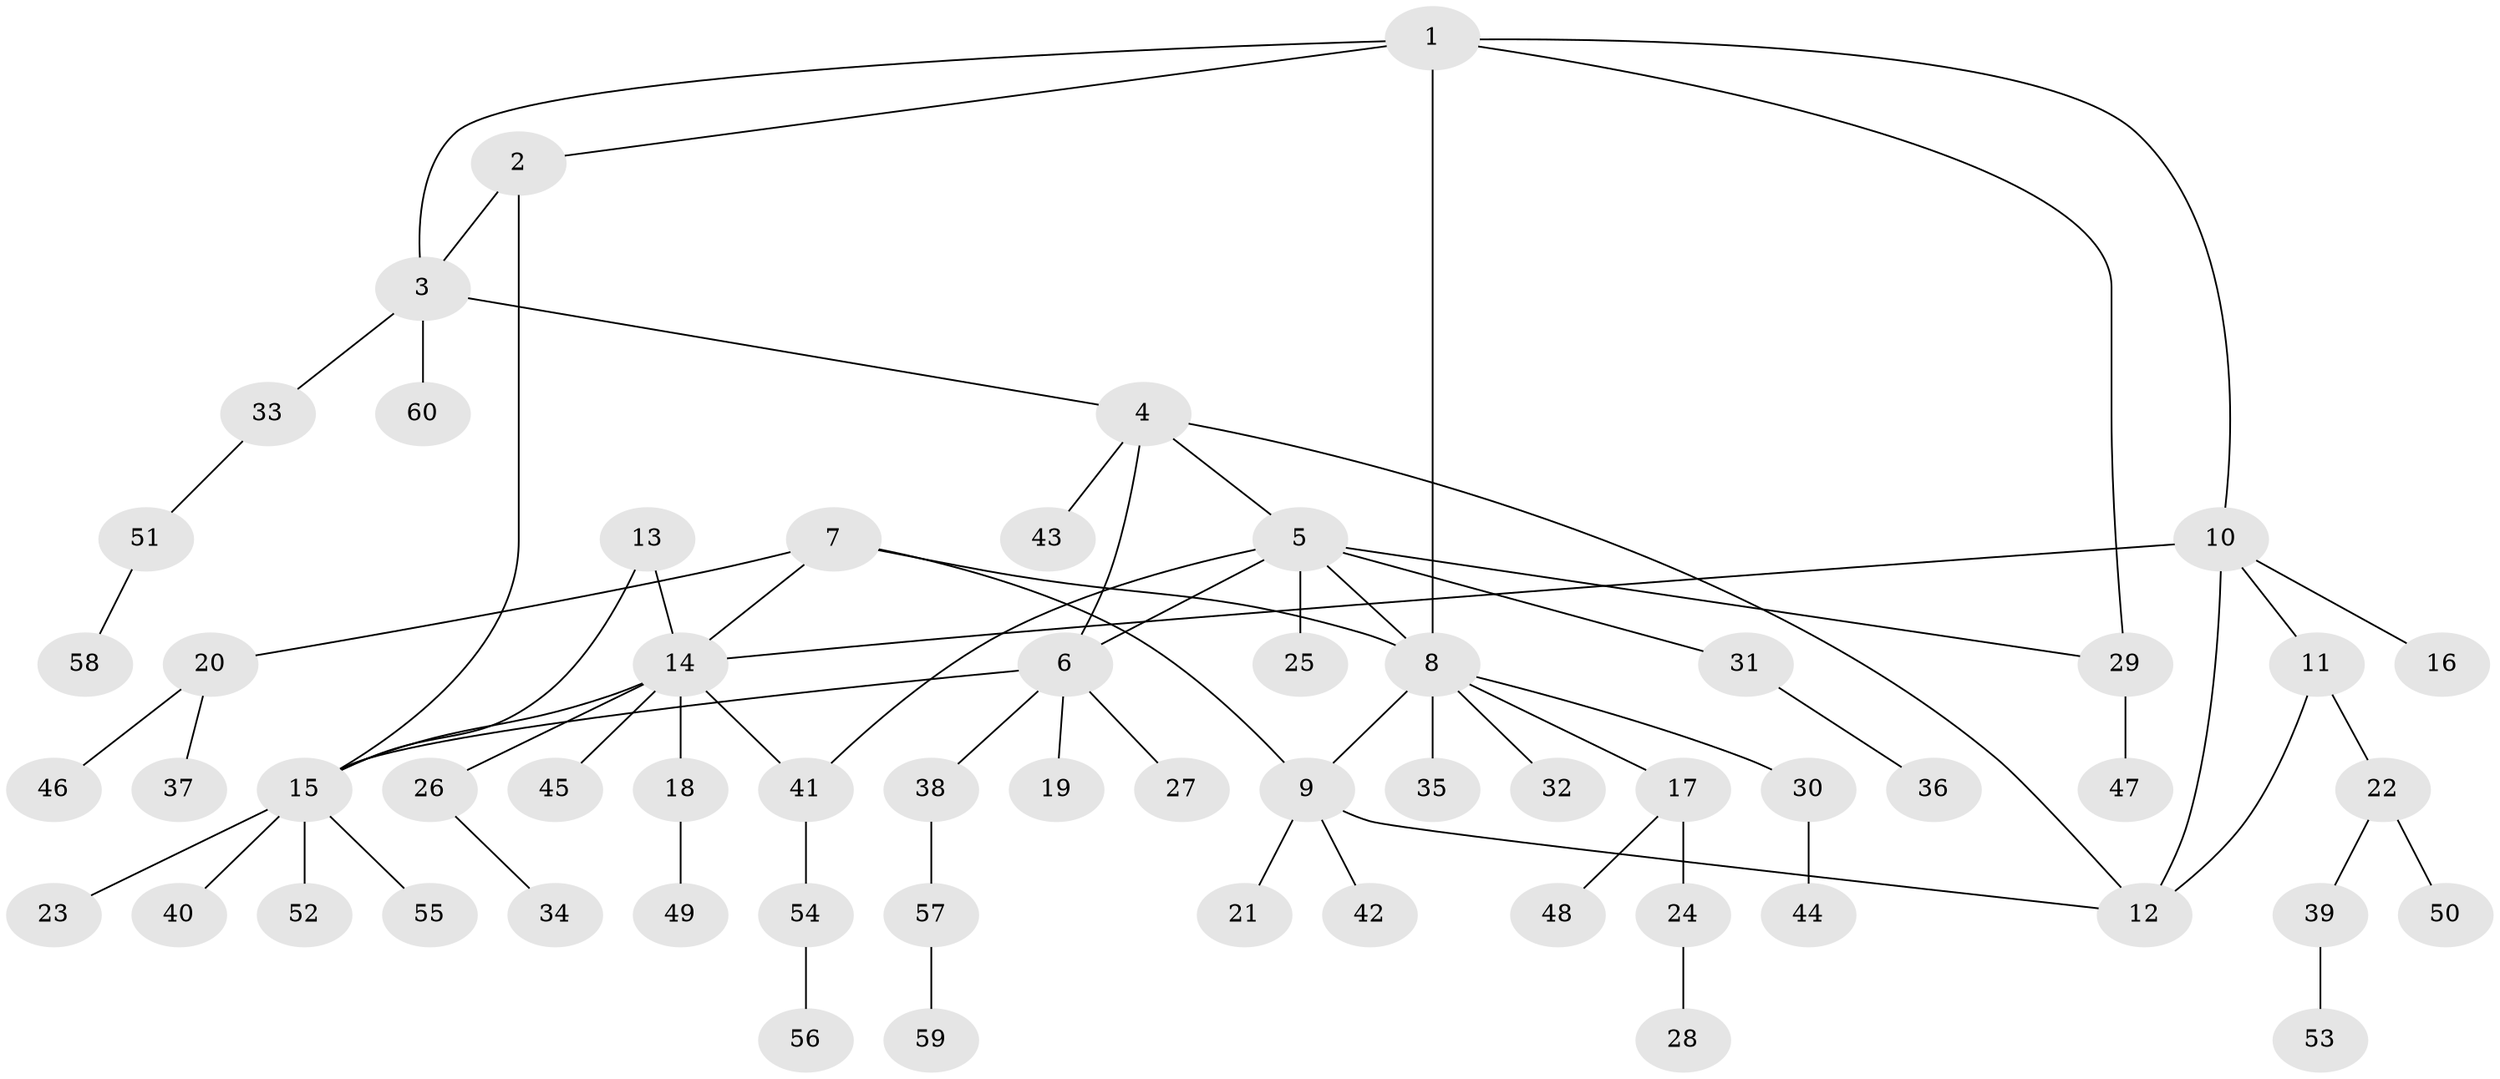// coarse degree distribution, {3: 0.08108108108108109, 4: 0.13513513513513514, 5: 0.05405405405405406, 6: 0.02702702702702703, 1: 0.43243243243243246, 7: 0.08108108108108109, 2: 0.1891891891891892}
// Generated by graph-tools (version 1.1) at 2025/37/03/04/25 23:37:31]
// undirected, 60 vertices, 72 edges
graph export_dot {
  node [color=gray90,style=filled];
  1;
  2;
  3;
  4;
  5;
  6;
  7;
  8;
  9;
  10;
  11;
  12;
  13;
  14;
  15;
  16;
  17;
  18;
  19;
  20;
  21;
  22;
  23;
  24;
  25;
  26;
  27;
  28;
  29;
  30;
  31;
  32;
  33;
  34;
  35;
  36;
  37;
  38;
  39;
  40;
  41;
  42;
  43;
  44;
  45;
  46;
  47;
  48;
  49;
  50;
  51;
  52;
  53;
  54;
  55;
  56;
  57;
  58;
  59;
  60;
  1 -- 2;
  1 -- 3;
  1 -- 8;
  1 -- 10;
  1 -- 29;
  2 -- 3;
  2 -- 15;
  3 -- 4;
  3 -- 33;
  3 -- 60;
  4 -- 5;
  4 -- 6;
  4 -- 12;
  4 -- 43;
  5 -- 6;
  5 -- 8;
  5 -- 25;
  5 -- 29;
  5 -- 31;
  5 -- 41;
  6 -- 15;
  6 -- 19;
  6 -- 27;
  6 -- 38;
  7 -- 8;
  7 -- 9;
  7 -- 14;
  7 -- 20;
  8 -- 9;
  8 -- 17;
  8 -- 30;
  8 -- 32;
  8 -- 35;
  9 -- 12;
  9 -- 21;
  9 -- 42;
  10 -- 11;
  10 -- 12;
  10 -- 14;
  10 -- 16;
  11 -- 12;
  11 -- 22;
  13 -- 14;
  13 -- 15;
  14 -- 15;
  14 -- 18;
  14 -- 26;
  14 -- 41;
  14 -- 45;
  15 -- 23;
  15 -- 40;
  15 -- 52;
  15 -- 55;
  17 -- 24;
  17 -- 48;
  18 -- 49;
  20 -- 37;
  20 -- 46;
  22 -- 39;
  22 -- 50;
  24 -- 28;
  26 -- 34;
  29 -- 47;
  30 -- 44;
  31 -- 36;
  33 -- 51;
  38 -- 57;
  39 -- 53;
  41 -- 54;
  51 -- 58;
  54 -- 56;
  57 -- 59;
}
